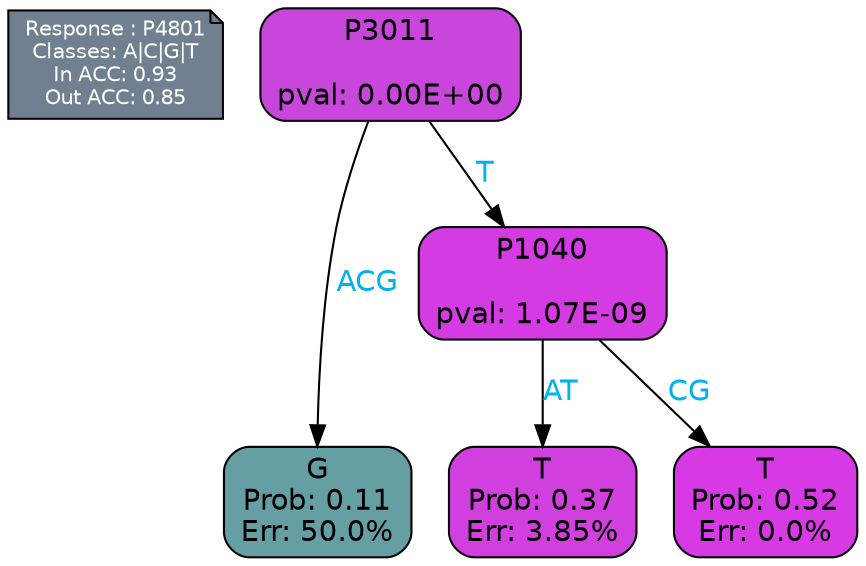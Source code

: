 digraph Tree {
node [shape=box, style="filled, rounded", color="black", fontname=helvetica] ;
graph [ranksep=equally, splines=polylines, bgcolor=transparent, dpi=600] ;
edge [fontname=helvetica] ;
LEGEND [label="Response : P4801
Classes: A|C|G|T
In ACC: 0.93
Out ACC: 0.85
",shape=note,align=left,style=filled,fillcolor="slategray",fontcolor="white",fontsize=10];1 [label="P3011

pval: 0.00E+00", fillcolor="#c846db"] ;
2 [label="G
Prob: 0.11
Err: 50.0%", fillcolor="#659fa4"] ;
3 [label="P1040

pval: 1.07E-09", fillcolor="#d43be2"] ;
4 [label="T
Prob: 0.37
Err: 3.85%", fillcolor="#d13fde"] ;
5 [label="T
Prob: 0.52
Err: 0.0%", fillcolor="#d739e5"] ;
1 -> 2 [label="ACG",fontcolor=deepskyblue2] ;
1 -> 3 [label="T",fontcolor=deepskyblue2] ;
3 -> 4 [label="AT",fontcolor=deepskyblue2] ;
3 -> 5 [label="CG",fontcolor=deepskyblue2] ;
{rank = same; 2;4;5;}{rank = same; LEGEND;1;}}